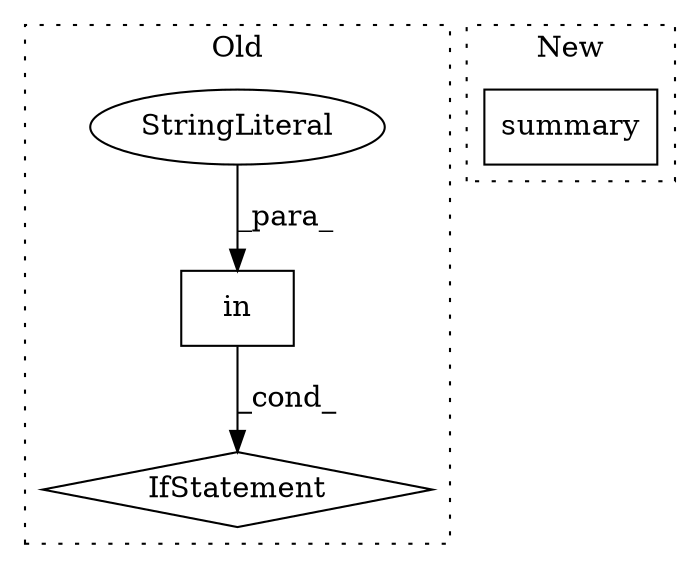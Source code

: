 digraph G {
subgraph cluster0 {
1 [label="in" a="105" s="2935" l="17" shape="box"];
3 [label="StringLiteral" a="45" s="2935" l="6" shape="ellipse"];
4 [label="IfStatement" a="25" s="2923,2952" l="12,2" shape="diamond"];
label = "Old";
style="dotted";
}
subgraph cluster1 {
2 [label="summary" a="32" s="2987" l="9" shape="box"];
label = "New";
style="dotted";
}
1 -> 4 [label="_cond_"];
3 -> 1 [label="_para_"];
}
